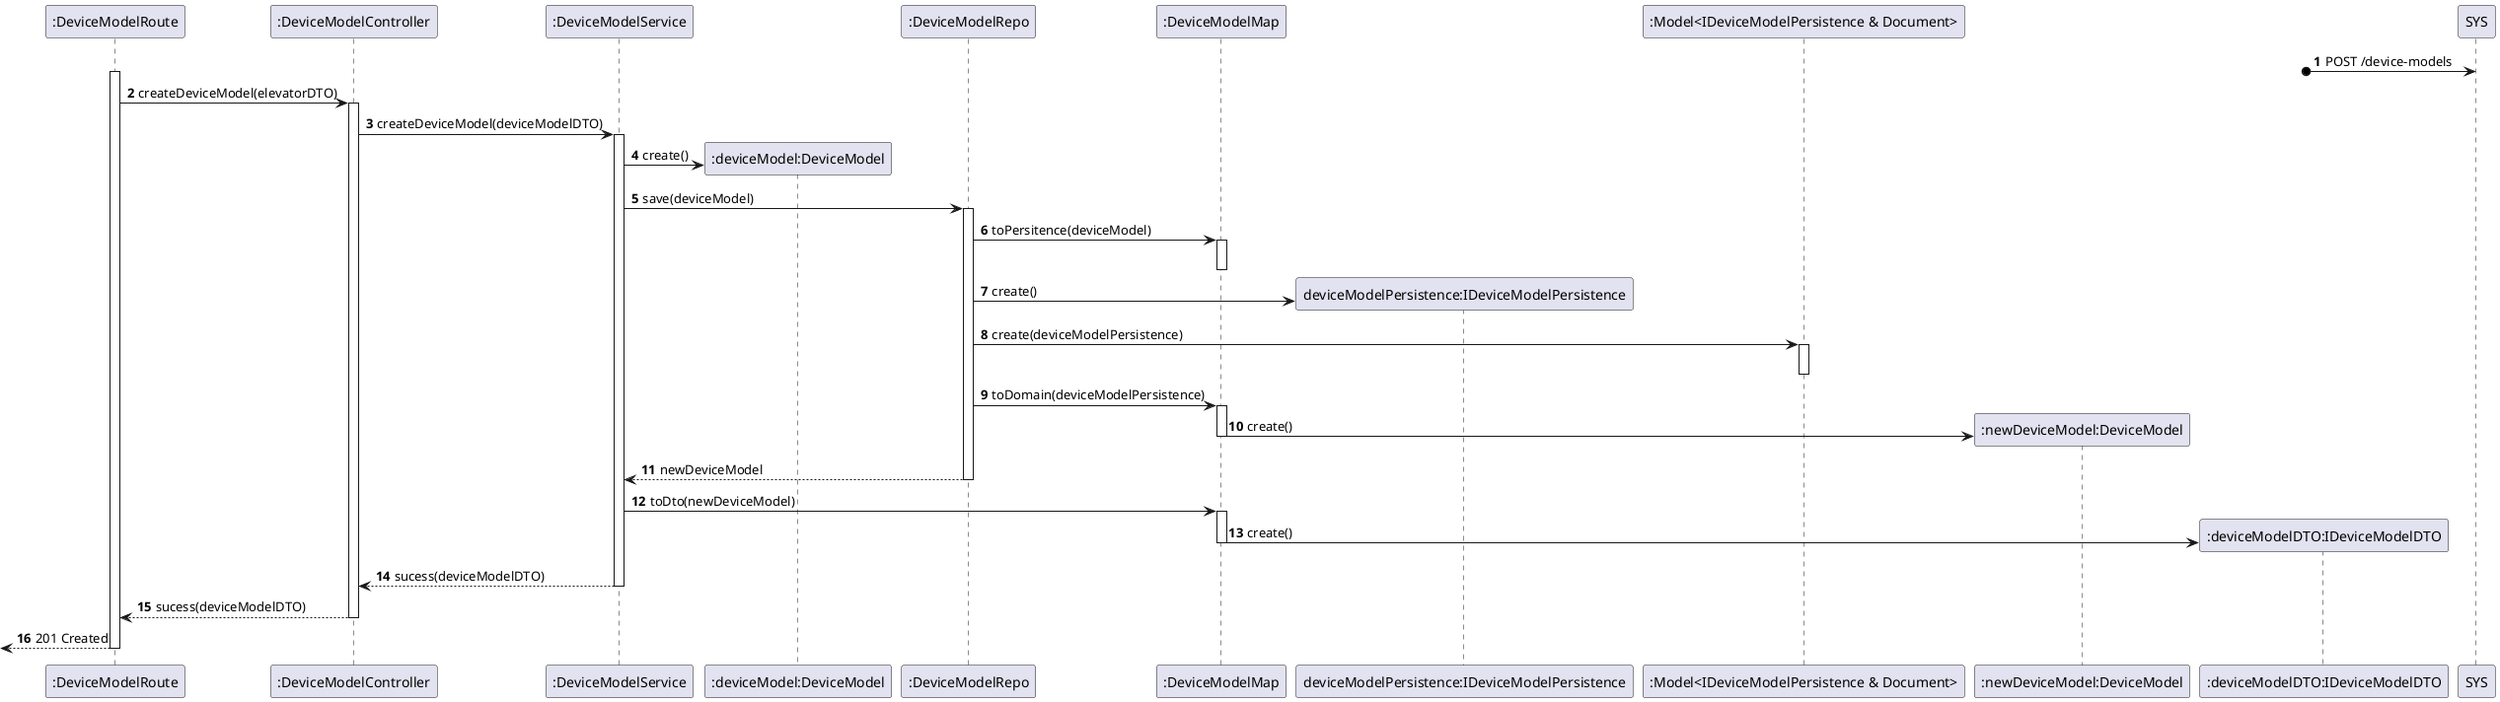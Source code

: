@startuml process-view
autonumber
participant ROUTE as ":DeviceModelRoute"
participant CTRL as ":DeviceModelController"
participant SRV as ":DeviceModelService"
participant BUILD as ":deviceModel:DeviceModel"
participant REPO as ":DeviceModelRepo"
participant MAP as ":DeviceModelMap"
participant PERS as "deviceModelPersistence:IDeviceModelPersistence"
participant MODEL as ":Model<IDeviceModelPersistence & Document>"
participant NBUILD as ":newDeviceModel:DeviceModel"
participant DTO as ":deviceModelDTO:IDeviceModelDTO"

?o-> SYS : POST /device-models
activate ROUTE

ROUTE -> CTRL : createDeviceModel(elevatorDTO)
activate CTRL
CTRL -> SRV : createDeviceModel(deviceModelDTO)
activate SRV
SRV -> BUILD** : create()
SRV -> REPO : save(deviceModel)
activate REPO
REPO -> MAP : toPersitence(deviceModel)
activate MAP
deactivate MAP
REPO -> PERS** : create()
REPO -> MODEL : create(deviceModelPersistence)
activate MODEL
deactivate MODEL
REPO -> MAP : toDomain(deviceModelPersistence)
activate MAP
MAP -> NBUILD** : create()
deactivate MAP
REPO --> SRV : newDeviceModel
deactivate REPO
SRV -> MAP : toDto(newDeviceModel)
activate MAP
MAP -> DTO** : create()
deactivate MAP
SRV --> CTRL : sucess(deviceModelDTO)
deactivate SRV
CTRL --> ROUTE : sucess(deviceModelDTO)
deactivate CTRL
<-- ROUTE : 201 Created
deactivate ROUTE

@enduml
